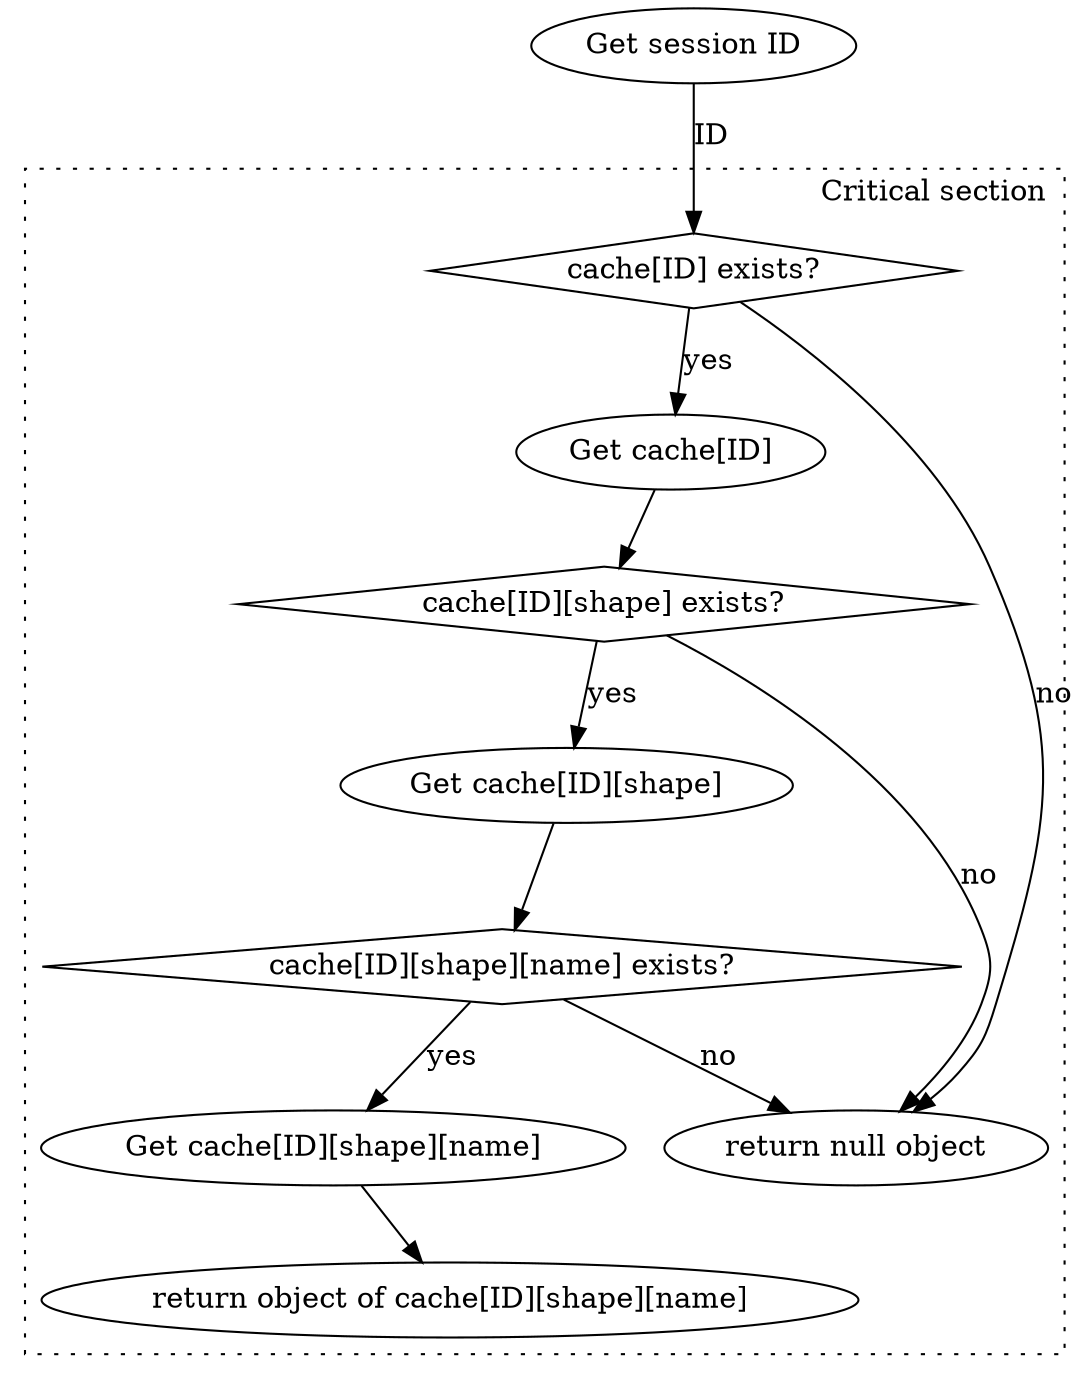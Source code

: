 digraph G {

node[weight=100]
// Session ID
A0[label="Get session ID"]

    subgraph cluster_A {
label="Critical section"
style=dotted
labeljust="r"

A1[shape=diamond,label="cache[ID] exists?"]
A3[label="Get cache[ID]"]
A4[shape=diamond,label="cache[ID][shape] exists?"]
A5[label="Get cache[ID][shape]"]

B[label="return null object"]
B1[shape=diamond,label="cache[ID][shape][name] exists?"]
B3[label="Get cache[ID][shape][name]"]
B4[label="return object of cache[ID][shape][name]"]
}

A0 -> A1 [label="ID"]
A1 -> B [label="no"]
A1 -> A3 [label="yes"]
A3 -> A4
A4 -> B  [label="no"]
A4 -> A5 [label="yes"]

A5 -> B1
B1 -> B3 [label="yes"]
B1 -> B [label="no"]
B3 -> B4

}
